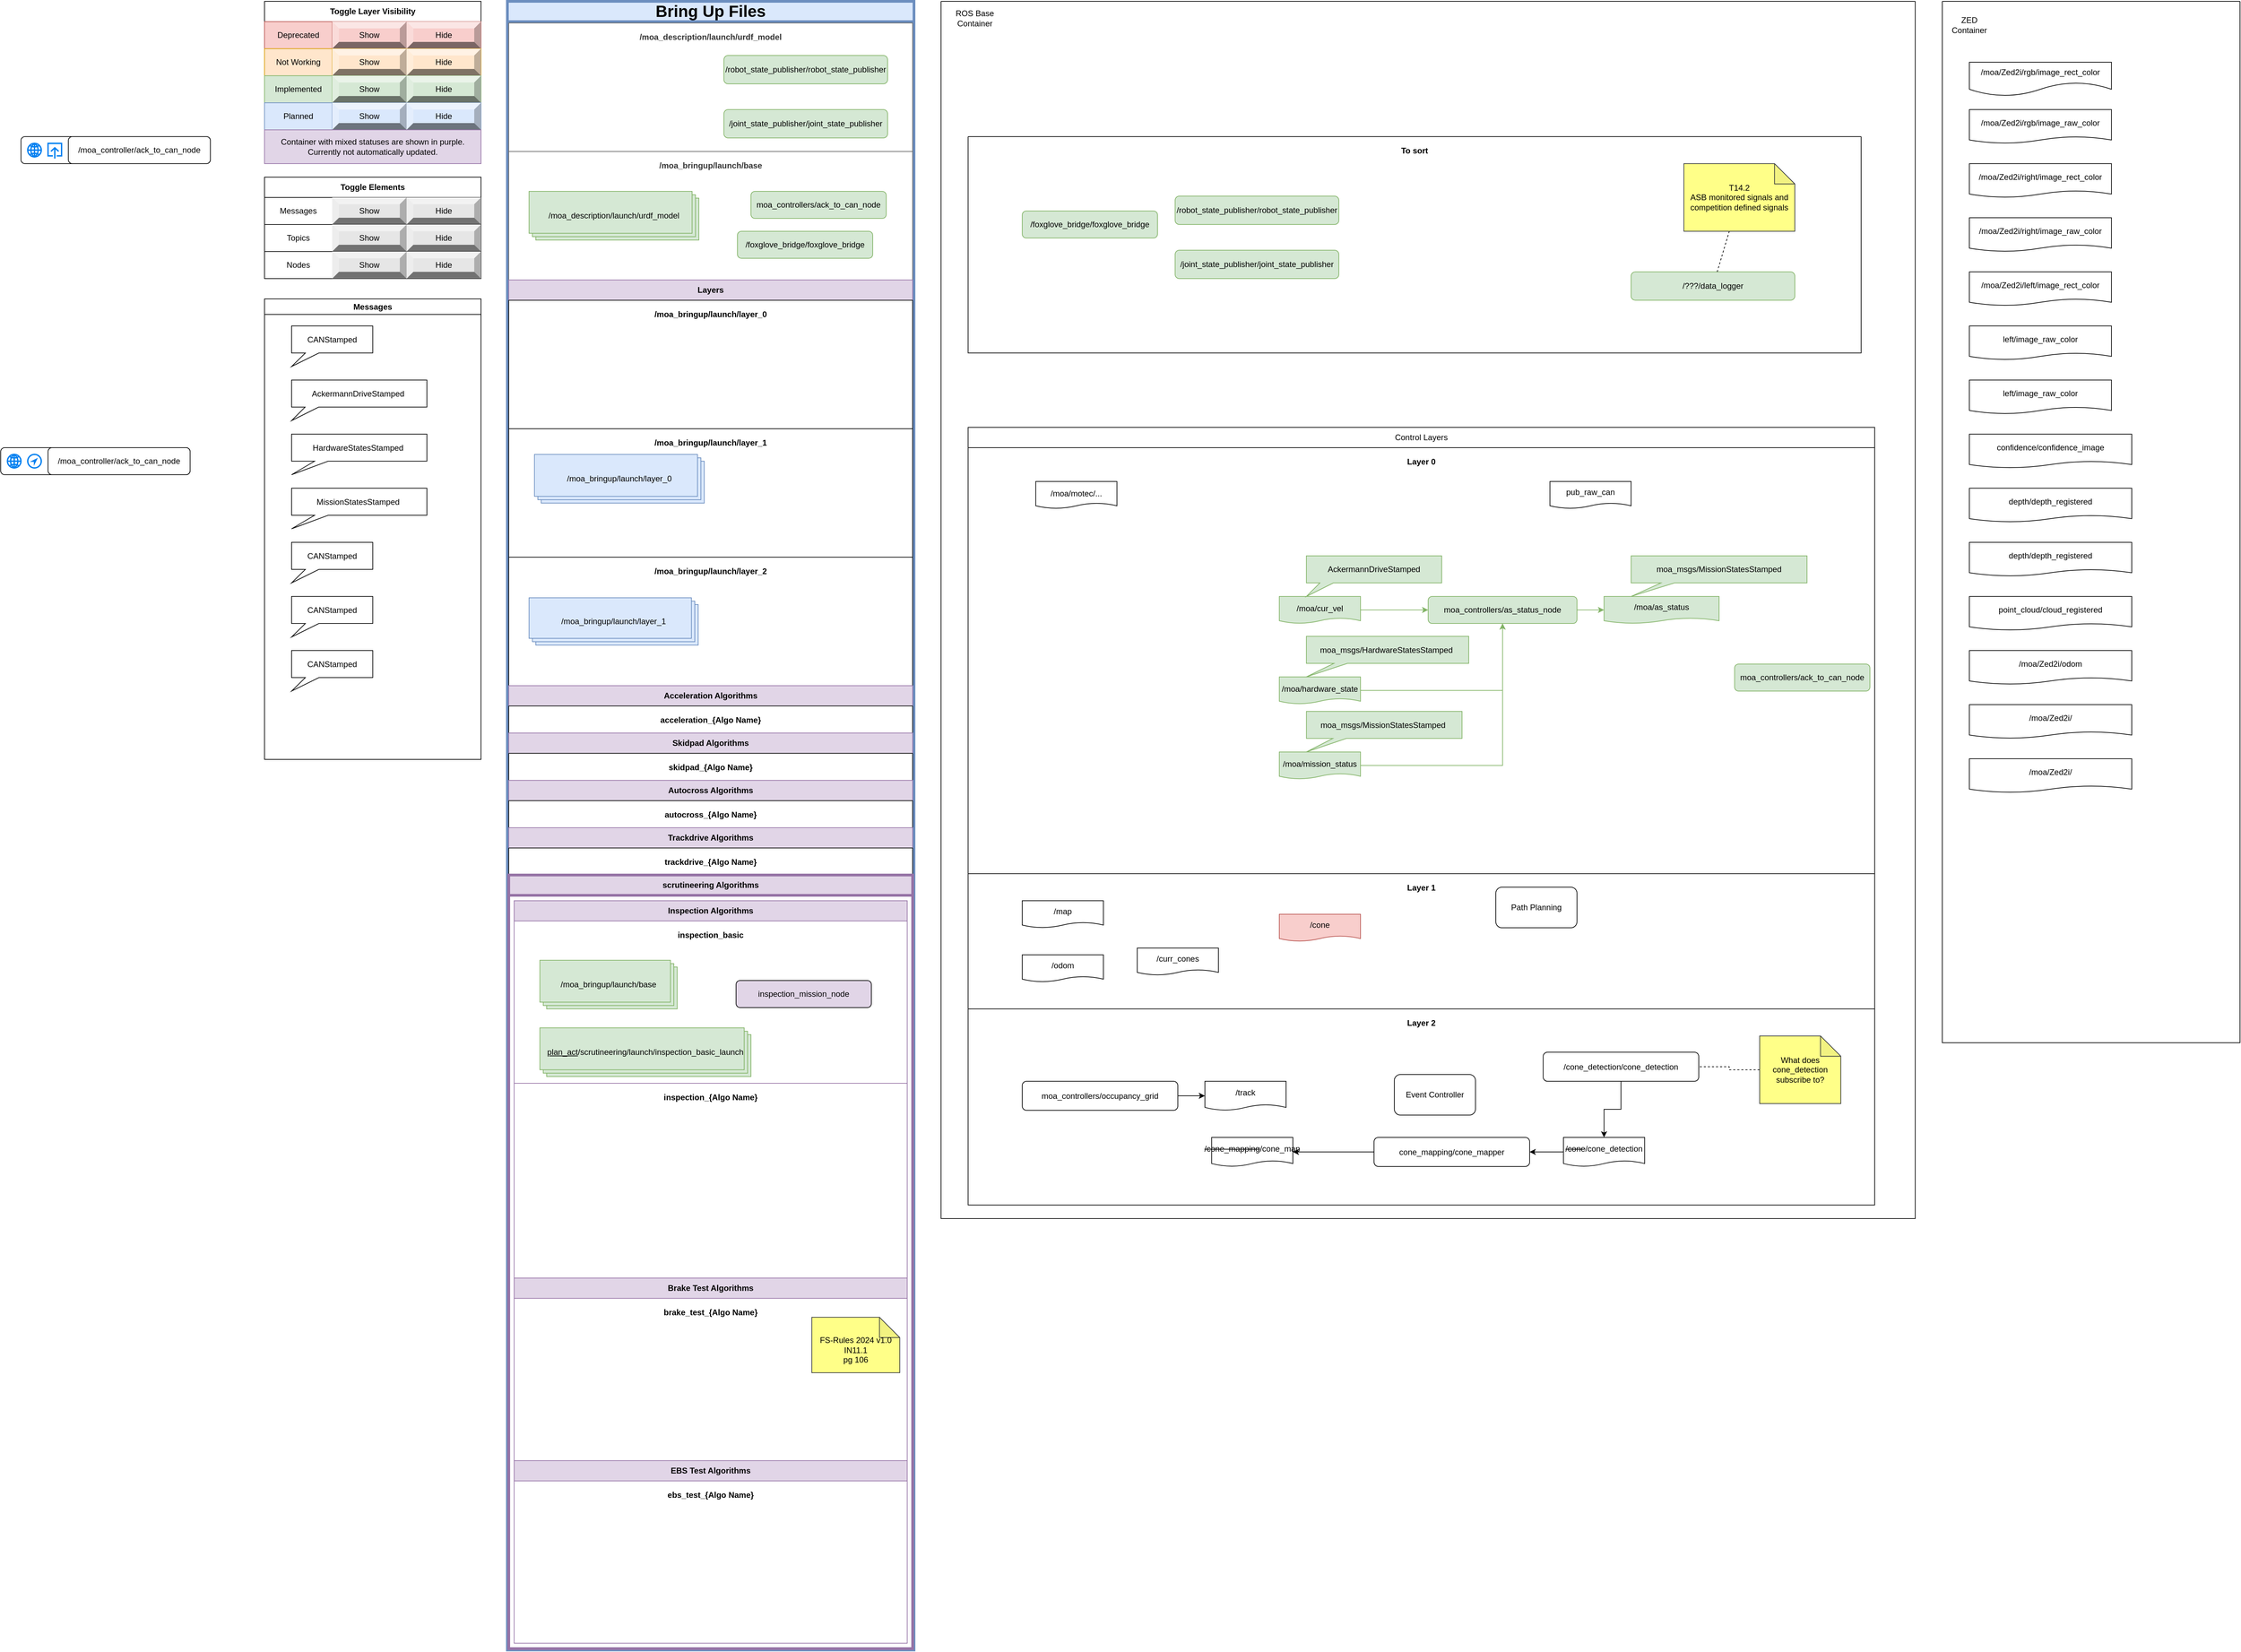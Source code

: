 <mxfile xmlns="null" version="22.1.0" type="onedrive" pages="2">
  <diagram name="Main Branch Node Architecture" id="iFkgqmR7_7gAB-N7lZoD">
    <mxGraphModel grid="1" page="1" gridSize="10" guides="1" tooltips="1" connect="1" arrows="1" fold="1" pageScale="1" pageWidth="827" pageHeight="1169" math="0" shadow="0">
      <root>
        <object xmlns="null" label="" simpleLabels="true" id="0">
          <mxCell xmlns="" />
        </object>
        <mxCell id="1" parent="0" />
        <mxCell id="URHELHX9NlHe0FTJfw6h-5" value="" style="swimlane;startSize=0;autosize=1;resizeWidth=0;treeFolding=0;resizeParent=1;resizeParentMax=0;resizeLast=0;" vertex="1" parent="1">
          <mxGeometry x="-2000" y="40" width="1440" height="1800" as="geometry" />
        </mxCell>
        <mxCell id="URHELHX9NlHe0FTJfw6h-6" value="ROS Base Container" style="text;html=1;strokeColor=none;fillColor=none;align=center;verticalAlign=middle;whiteSpace=wrap;rounded=0;" vertex="1" parent="URHELHX9NlHe0FTJfw6h-5">
          <mxGeometry x="20" y="10" width="60" height="30" as="geometry" />
        </mxCell>
        <mxCell id="URHELHX9NlHe0FTJfw6h-89" value="Control Layers" style="swimlane;fontStyle=0;childLayout=stackLayout;horizontal=1;startSize=30;horizontalStack=0;resizeParent=1;resizeParentMax=0;resizeLast=0;collapsible=1;marginBottom=0;whiteSpace=wrap;spacing=20;spacingTop=0;html=1;" vertex="1" parent="URHELHX9NlHe0FTJfw6h-5">
          <mxGeometry x="40" y="630" width="1340" height="1150" as="geometry">
            <mxRectangle x="40" y="630" width="60" height="30" as="alternateBounds" />
          </mxGeometry>
        </mxCell>
        <UserObject xmlns="null" label="Layer 0" tags="" id="URHELHX9NlHe0FTJfw6h-55">
          <mxCell xmlns="" style="swimlane;startSize=0;spacingTop=40;autosize=1;" vertex="1" parent="URHELHX9NlHe0FTJfw6h-89">
            <mxGeometry y="30" width="1340" height="630" as="geometry">
              <mxRectangle y="30" width="1340" height="40" as="alternateBounds" />
            </mxGeometry>
          </mxCell>
        </UserObject>
        <UserObject xmlns="null" label="/moa/&lt;font face=&quot;Arial&quot;&gt;motec/...&lt;/font&gt;&lt;span style=&quot;font-size: 12pt; font-family: Arial; font-variant-numeric: normal; font-variant-east-asian: normal; font-variant-alternates: normal;&quot;&gt;&lt;/span&gt;" tags="Topic" id="URHELHX9NlHe0FTJfw6h-77">
          <mxCell xmlns="" style="shape=document;whiteSpace=wrap;html=1;boundedLbl=1;size=0.2;" vertex="1" parent="URHELHX9NlHe0FTJfw6h-55">
            <mxGeometry x="100" y="50" width="120" height="40" as="geometry" />
          </mxCell>
        </UserObject>
        <UserObject xmlns="null" label="pub_raw_can" tags="Topic" id="URHELHX9NlHe0FTJfw6h-101">
          <mxCell xmlns="" style="shape=document;whiteSpace=wrap;html=1;boundedLbl=1;size=0.2;" vertex="1" parent="URHELHX9NlHe0FTJfw6h-55">
            <mxGeometry x="860" y="50" width="120" height="40" as="geometry" />
          </mxCell>
        </UserObject>
        <UserObject xmlns="null" label="moa_controllers/ack_to_can_node" tags="Node Implemented" id="URHELHX9NlHe0FTJfw6h-87">
          <mxCell xmlns="" style="rounded=1;whiteSpace=wrap;html=1;fillColor=#d5e8d4;fontColor=#000000;strokeColor=#82b366;" vertex="1" parent="URHELHX9NlHe0FTJfw6h-55">
            <mxGeometry x="1133" y="320" width="200" height="40" as="geometry" />
          </mxCell>
        </UserObject>
        <UserObject xmlns="null" label="moa_controllers/as_status_node" tags="Node Implemented" id="URHELHX9NlHe0FTJfw6h-102">
          <mxCell xmlns="" style="rounded=1;whiteSpace=wrap;html=1;fillColor=#d5e8d4;fontColor=#000000;strokeColor=#82b366;" vertex="1" parent="URHELHX9NlHe0FTJfw6h-55">
            <mxGeometry x="680" y="220" width="220" height="40" as="geometry" />
          </mxCell>
        </UserObject>
        <UserObject xmlns="null" label="" tags="Implemented" id="URHELHX9NlHe0FTJfw6h-114">
          <mxCell xmlns="" style="edgeStyle=orthogonalEdgeStyle;rounded=0;orthogonalLoop=1;jettySize=auto;html=1;fillColor=#d5e8d4;fontColor=#000000;strokeColor=#82b366;" edge="1" parent="URHELHX9NlHe0FTJfw6h-55" source="URHELHX9NlHe0FTJfw6h-111" target="URHELHX9NlHe0FTJfw6h-102">
            <mxGeometry relative="1" as="geometry" />
          </mxCell>
        </UserObject>
        <UserObject xmlns="null" label="" tags="Implemented" id="URHELHX9NlHe0FTJfw6h-133">
          <mxCell xmlns="" style="edgeStyle=orthogonalEdgeStyle;rounded=0;orthogonalLoop=1;jettySize=auto;html=1;fillColor=#d5e8d4;fontColor=#000000;strokeColor=#82b366;" edge="1" parent="URHELHX9NlHe0FTJfw6h-55" source="URHELHX9NlHe0FTJfw6h-132" target="URHELHX9NlHe0FTJfw6h-102">
            <mxGeometry relative="1" as="geometry">
              <mxPoint x="779.997" y="259" as="targetPoint" />
            </mxGeometry>
          </mxCell>
        </UserObject>
        <UserObject xmlns="null" label="" tags="" id="URHELHX9NlHe0FTJfw6h-137">
          <mxCell xmlns="" style="group" connectable="0" vertex="1" parent="URHELHX9NlHe0FTJfw6h-55">
            <mxGeometry x="460" y="160" width="240" height="100" as="geometry" />
          </mxCell>
        </UserObject>
        <UserObject xmlns="null" label="/moa/&lt;span style=&quot;font-family: Arial; font-variant-numeric: normal; font-variant-east-asian: normal; font-variant-alternates: normal;&quot;&gt;&lt;font style=&quot;font-size: 12px;&quot;&gt;cur_vel&lt;/font&gt;&lt;/span&gt;&lt;span style=&quot;font-size: 12pt; font-family: Arial; font-variant-numeric: normal; font-variant-east-asian: normal; font-variant-alternates: normal;&quot;&gt;&lt;/span&gt;" tags="Topic Implemented" id="URHELHX9NlHe0FTJfw6h-56">
          <mxCell xmlns="" style="shape=document;whiteSpace=wrap;html=1;boundedLbl=1;size=0.2;fillColor=#d5e8d4;fontColor=#000000;strokeColor=#82b366;" vertex="1" parent="URHELHX9NlHe0FTJfw6h-137">
            <mxGeometry y="60" width="120" height="40" as="geometry" />
          </mxCell>
        </UserObject>
        <UserObject xmlns="null" label="AckermannDriveStamped" tags="Message Implemented" id="URHELHX9NlHe0FTJfw6h-106">
          <mxCell xmlns="" style="shape=callout;whiteSpace=wrap;html=1;perimeter=calloutPerimeter;size=20;position=0.1;position2=0;fillColor=#d5e8d4;fontColor=#000000;strokeColor=#82b366;" vertex="1" parent="URHELHX9NlHe0FTJfw6h-137">
            <mxGeometry x="40" width="200" height="60" as="geometry" />
          </mxCell>
        </UserObject>
        <UserObject xmlns="null" label="" tags="Implemented" id="URHELHX9NlHe0FTJfw6h-105">
          <mxCell xmlns="" style="edgeStyle=orthogonalEdgeStyle;rounded=0;orthogonalLoop=1;jettySize=auto;html=1;fillColor=#d5e8d4;fontColor=#000000;strokeColor=#82b366;" edge="1" parent="URHELHX9NlHe0FTJfw6h-55" source="URHELHX9NlHe0FTJfw6h-56" target="URHELHX9NlHe0FTJfw6h-102">
            <mxGeometry relative="1" as="geometry" />
          </mxCell>
        </UserObject>
        <UserObject xmlns="null" label="" tags="" id="URHELHX9NlHe0FTJfw6h-138">
          <mxCell xmlns="" style="group" connectable="0" vertex="1" parent="URHELHX9NlHe0FTJfw6h-55">
            <mxGeometry x="460" y="279" width="280" height="100" as="geometry" />
          </mxCell>
        </UserObject>
        <UserObject xmlns="null" label="/moa/&lt;font face=&quot;Arial&quot;&gt;hardware_state&lt;/font&gt;&lt;span style=&quot;font-size: 12pt; font-family: Arial; font-variant-numeric: normal; font-variant-east-asian: normal; font-variant-alternates: normal;&quot;&gt;&lt;/span&gt;" tags="Topic Implemented" id="URHELHX9NlHe0FTJfw6h-111">
          <mxCell xmlns="" style="shape=document;whiteSpace=wrap;html=1;boundedLbl=1;size=0.2;fillColor=#d5e8d4;fontColor=#000000;strokeColor=#82b366;" vertex="1" parent="URHELHX9NlHe0FTJfw6h-138">
            <mxGeometry y="60" width="120" height="40" as="geometry" />
          </mxCell>
        </UserObject>
        <UserObject xmlns="null" label="&lt;span style=&quot;box-sizing: border-box; padding: 0.2em 0.4em; border-radius: 6px; text-align: start;&quot;&gt;moa_msgs/HardwareStatesStamped&lt;/span&gt;&amp;nbsp;" tags="Message Implemented" id="URHELHX9NlHe0FTJfw6h-113">
          <mxCell xmlns="" style="shape=callout;whiteSpace=wrap;html=1;perimeter=calloutPerimeter;size=20;position=0.17;position2=0;fillColor=#d5e8d4;fontColor=#000000;strokeColor=#82b366;" vertex="1" parent="URHELHX9NlHe0FTJfw6h-138">
            <mxGeometry x="40" width="240" height="60" as="geometry" />
          </mxCell>
        </UserObject>
        <UserObject xmlns="null" label="" tags="" id="URHELHX9NlHe0FTJfw6h-139">
          <mxCell xmlns="" style="group" connectable="0" vertex="1" parent="URHELHX9NlHe0FTJfw6h-55">
            <mxGeometry x="460" y="390" width="270.07" height="100" as="geometry" />
          </mxCell>
        </UserObject>
        <UserObject xmlns="null" label="&lt;span style=&quot;box-sizing: border-box; padding: 0.2em 0.4em; border-radius: 6px; text-align: start;&quot;&gt;moa_msgs/MissionStatesStamped&lt;/span&gt;&amp;nbsp;" tags="Message Implemented" id="URHELHX9NlHe0FTJfw6h-115">
          <mxCell xmlns="" style="shape=callout;whiteSpace=wrap;html=1;perimeter=calloutPerimeter;size=20;position=0.17;position2=0;fillColor=#d5e8d4;fontColor=#000000;strokeColor=#82b366;" vertex="1" parent="URHELHX9NlHe0FTJfw6h-139">
            <mxGeometry x="40.07" width="230" height="60" as="geometry" />
          </mxCell>
        </UserObject>
        <UserObject xmlns="null" label="/moa/mission&lt;font face=&quot;Arial&quot;&gt;_status&lt;/font&gt;&lt;span style=&quot;font-size: 12pt; font-family: Arial; font-variant-numeric: normal; font-variant-east-asian: normal; font-variant-alternates: normal;&quot;&gt;&lt;/span&gt;" tags="Topic Implemented" id="URHELHX9NlHe0FTJfw6h-132">
          <mxCell xmlns="" style="shape=document;whiteSpace=wrap;html=1;boundedLbl=1;size=0.2;fillColor=#d5e8d4;fontColor=#000000;strokeColor=#82b366;" vertex="1" parent="URHELHX9NlHe0FTJfw6h-139">
            <mxGeometry y="60" width="120" height="40" as="geometry" />
          </mxCell>
        </UserObject>
        <UserObject xmlns="null" label="" tags="" id="URHELHX9NlHe0FTJfw6h-144">
          <mxCell xmlns="" style="group" connectable="0" vertex="1" parent="URHELHX9NlHe0FTJfw6h-55">
            <mxGeometry x="940" y="160" width="300" height="110" as="geometry" />
          </mxCell>
        </UserObject>
        <UserObject xmlns="null" label="/moa/as_status" tags="Topic Implemented" id="URHELHX9NlHe0FTJfw6h-135">
          <mxCell xmlns="" style="shape=document;whiteSpace=wrap;html=1;boundedLbl=1;size=0.2;fillColor=#d5e8d4;fontColor=#000000;strokeColor=#82b366;" vertex="1" parent="URHELHX9NlHe0FTJfw6h-144">
            <mxGeometry y="60" width="170" height="40" as="geometry" />
          </mxCell>
        </UserObject>
        <UserObject xmlns="null" label="moa_msgs/MissionStatesStamped" tags="Message Implemented" id="URHELHX9NlHe0FTJfw6h-143">
          <mxCell xmlns="" style="shape=callout;whiteSpace=wrap;html=1;perimeter=calloutPerimeter;size=20;position=0.17;position2=0;fillColor=#d5e8d4;fontColor=#000000;strokeColor=#82b366;" vertex="1" parent="URHELHX9NlHe0FTJfw6h-144">
            <mxGeometry x="40.07" width="259.93" height="60" as="geometry" />
          </mxCell>
        </UserObject>
        <UserObject xmlns="null" label="" tags="Implemented" id="URHELHX9NlHe0FTJfw6h-136">
          <mxCell xmlns="" style="edgeStyle=orthogonalEdgeStyle;rounded=0;orthogonalLoop=1;jettySize=auto;html=1;fillColor=#d5e8d4;fontColor=#000000;strokeColor=#82b366;" edge="1" parent="URHELHX9NlHe0FTJfw6h-55" source="URHELHX9NlHe0FTJfw6h-102" target="URHELHX9NlHe0FTJfw6h-135">
            <mxGeometry relative="1" as="geometry" />
          </mxCell>
        </UserObject>
        <mxCell id="URHELHX9NlHe0FTJfw6h-74" value="Layer 1" style="swimlane;startSize=0;spacingTop=40;autosize=1;" vertex="1" parent="URHELHX9NlHe0FTJfw6h-89">
          <mxGeometry y="660" width="1340" height="200" as="geometry">
            <mxRectangle y="660" width="1340" height="40" as="alternateBounds" />
          </mxGeometry>
        </mxCell>
        <UserObject xmlns="null" label="/map" tags="Topic" id="URHELHX9NlHe0FTJfw6h-75">
          <mxCell xmlns="" style="shape=document;whiteSpace=wrap;html=1;boundedLbl=1;size=0.2;" vertex="1" parent="URHELHX9NlHe0FTJfw6h-74">
            <mxGeometry x="80" y="40" width="120" height="40" as="geometry" />
          </mxCell>
        </UserObject>
        <UserObject xmlns="null" label="/odom" tags="Topic" id="URHELHX9NlHe0FTJfw6h-78">
          <mxCell xmlns="" style="shape=document;whiteSpace=wrap;html=1;boundedLbl=1;size=0.2;" vertex="1" parent="URHELHX9NlHe0FTJfw6h-74">
            <mxGeometry x="80" y="120" width="120" height="40" as="geometry" />
          </mxCell>
        </UserObject>
        <UserObject xmlns="null" label="/cone" tags="Topic Deprecated" id="URHELHX9NlHe0FTJfw6h-85">
          <mxCell xmlns="" style="shape=document;whiteSpace=wrap;html=1;boundedLbl=1;size=0.2;fillColor=#f8cecc;fontColor=#000000;strokeColor=#b85450;" vertex="1" parent="URHELHX9NlHe0FTJfw6h-74">
            <mxGeometry x="460" y="60" width="120" height="40" as="geometry" />
          </mxCell>
        </UserObject>
        <UserObject xmlns="null" label="/curr_cones" tags="Topic" id="URHELHX9NlHe0FTJfw6h-86">
          <mxCell xmlns="" style="shape=document;whiteSpace=wrap;html=1;boundedLbl=1;size=0.2;" vertex="1" parent="URHELHX9NlHe0FTJfw6h-74">
            <mxGeometry x="250" y="110" width="120" height="40" as="geometry" />
          </mxCell>
        </UserObject>
        <UserObject xmlns="null" label="Path Planning" tags="Node" id="URHELHX9NlHe0FTJfw6h-3">
          <mxCell xmlns="" style="rounded=1;whiteSpace=wrap;html=1;" vertex="1" parent="URHELHX9NlHe0FTJfw6h-74">
            <mxGeometry x="780" y="20" width="120" height="60" as="geometry" />
          </mxCell>
        </UserObject>
        <mxCell id="URHELHX9NlHe0FTJfw6h-72" value="Layer 2" style="swimlane;startSize=0;spacingTop=40;autosize=1;" vertex="1" parent="URHELHX9NlHe0FTJfw6h-89">
          <mxGeometry y="860" width="1340" height="290" as="geometry">
            <mxRectangle y="860" width="1340" height="40" as="alternateBounds" />
          </mxGeometry>
        </mxCell>
        <UserObject xmlns="null" label="Event Controller" tags="Node" id="URHELHX9NlHe0FTJfw6h-54">
          <mxCell xmlns="" style="rounded=1;whiteSpace=wrap;html=1;" vertex="1" parent="URHELHX9NlHe0FTJfw6h-72">
            <mxGeometry x="630" y="97" width="120" height="60" as="geometry" />
          </mxCell>
        </UserObject>
        <UserObject xmlns="null" label="/track" tags="Topic" id="eD_iqnEkFcxHlmgaRh6P-8">
          <mxCell xmlns="" style="shape=document;whiteSpace=wrap;html=1;boundedLbl=1;size=0.2;" vertex="1" parent="URHELHX9NlHe0FTJfw6h-72">
            <mxGeometry x="350" y="107" width="120" height="43" as="geometry" />
          </mxCell>
        </UserObject>
        <mxCell id="eD_iqnEkFcxHlmgaRh6P-9" style="edgeStyle=none;curved=1;rounded=0;orthogonalLoop=1;jettySize=auto;html=1;endArrow=classic;startSize=6;endSize=6;sourcePerimeterSpacing=0;targetPerimeterSpacing=0;endFill=1;" edge="1" parent="URHELHX9NlHe0FTJfw6h-72" source="URHELHX9NlHe0FTJfw6h-9" target="eD_iqnEkFcxHlmgaRh6P-8">
          <mxGeometry relative="1" as="geometry" />
        </mxCell>
        <UserObject xmlns="null" label="moa_controllers/occupancy_grid" tags="Node" id="URHELHX9NlHe0FTJfw6h-9">
          <mxCell xmlns="" style="rounded=1;whiteSpace=wrap;html=1;" vertex="1" parent="URHELHX9NlHe0FTJfw6h-72">
            <mxGeometry x="80" y="107" width="230" height="43" as="geometry" />
          </mxCell>
        </UserObject>
        <UserObject xmlns="null" label="&lt;strike&gt;/cone_mapping&lt;/strike&gt;/cone_map" tags="Topic" id="x9WfGJWvBoZ43jZ9yiub-2">
          <mxCell xmlns="" style="shape=document;whiteSpace=wrap;html=1;boundedLbl=1;size=0.2;" vertex="1" parent="URHELHX9NlHe0FTJfw6h-72">
            <mxGeometry x="360" y="190" width="120" height="43" as="geometry" />
          </mxCell>
        </UserObject>
        <mxCell id="x9WfGJWvBoZ43jZ9yiub-54" style="edgeStyle=orthogonalEdgeStyle;rounded=0;orthogonalLoop=1;jettySize=auto;html=1;" edge="1" parent="URHELHX9NlHe0FTJfw6h-72" source="x9WfGJWvBoZ43jZ9yiub-50" target="x9WfGJWvBoZ43jZ9yiub-2">
          <mxGeometry relative="1" as="geometry" />
        </mxCell>
        <UserObject xmlns="null" label="cone_mapping/cone_mapper" tags="Node" id="x9WfGJWvBoZ43jZ9yiub-50">
          <mxCell xmlns="" style="rounded=1;whiteSpace=wrap;html=1;" vertex="1" parent="URHELHX9NlHe0FTJfw6h-72">
            <mxGeometry x="600" y="190" width="230" height="43" as="geometry" />
          </mxCell>
        </UserObject>
        <mxCell id="x9WfGJWvBoZ43jZ9yiub-53" style="edgeStyle=orthogonalEdgeStyle;rounded=0;orthogonalLoop=1;jettySize=auto;html=1;" edge="1" parent="URHELHX9NlHe0FTJfw6h-72" source="x9WfGJWvBoZ43jZ9yiub-51" target="x9WfGJWvBoZ43jZ9yiub-50">
          <mxGeometry relative="1" as="geometry" />
        </mxCell>
        <UserObject xmlns="null" label="&lt;strike&gt;/cone&lt;/strike&gt;/cone_detection" tags="Topic" id="x9WfGJWvBoZ43jZ9yiub-51">
          <mxCell xmlns="" style="shape=document;whiteSpace=wrap;html=1;boundedLbl=1;size=0.2;" vertex="1" parent="URHELHX9NlHe0FTJfw6h-72">
            <mxGeometry x="880" y="190" width="120" height="43" as="geometry" />
          </mxCell>
        </UserObject>
        <mxCell id="x9WfGJWvBoZ43jZ9yiub-56" style="edgeStyle=orthogonalEdgeStyle;rounded=0;orthogonalLoop=1;jettySize=auto;html=1;" edge="1" parent="URHELHX9NlHe0FTJfw6h-72" source="x9WfGJWvBoZ43jZ9yiub-55" target="x9WfGJWvBoZ43jZ9yiub-51">
          <mxGeometry relative="1" as="geometry" />
        </mxCell>
        <UserObject xmlns="null" label="/cone_detection/cone_detection" tags="Node" id="x9WfGJWvBoZ43jZ9yiub-55">
          <mxCell xmlns="" style="rounded=1;whiteSpace=wrap;html=1;" vertex="1" parent="URHELHX9NlHe0FTJfw6h-72">
            <mxGeometry x="850" y="64" width="230" height="43" as="geometry" />
          </mxCell>
        </UserObject>
        <mxCell id="x9WfGJWvBoZ43jZ9yiub-58" style="edgeStyle=orthogonalEdgeStyle;rounded=0;orthogonalLoop=1;jettySize=auto;html=1;endArrow=none;endFill=0;dashed=1;" edge="1" parent="URHELHX9NlHe0FTJfw6h-72" source="x9WfGJWvBoZ43jZ9yiub-57" target="x9WfGJWvBoZ43jZ9yiub-55">
          <mxGeometry relative="1" as="geometry" />
        </mxCell>
        <mxCell id="x9WfGJWvBoZ43jZ9yiub-57" value="What does cone_detection subscribe to?" style="shape=note;whiteSpace=wrap;html=1;backgroundOutline=1;darkOpacity=0.05;fillColor=#ffff88;strokeColor=#36393d;" vertex="1" parent="URHELHX9NlHe0FTJfw6h-72">
          <mxGeometry x="1170" y="40" width="120" height="100" as="geometry" />
        </mxCell>
        <mxCell id="rd_YY-TMn46YhB23sGeb-2" value="To sort" style="swimlane;startSize=0;spacingTop=40;" vertex="1" parent="URHELHX9NlHe0FTJfw6h-5">
          <mxGeometry x="40" y="200" width="1320" height="320" as="geometry" />
        </mxCell>
        <UserObject xmlns="null" label="/foxglove_bridge/foxglove_bridge" tags="Implemented Node" id="rd_YY-TMn46YhB23sGeb-1">
          <mxCell xmlns="" style="rounded=1;whiteSpace=wrap;html=1;fillColor=#d5e8d4;fontColor=#000000;strokeColor=#82b366;" vertex="1" parent="rd_YY-TMn46YhB23sGeb-2">
            <mxGeometry x="80" y="110" width="200" height="40" as="geometry" />
          </mxCell>
        </UserObject>
        <UserObject xmlns="null" label="/robot_state_publisher/robot_state_publisher" tags="Implemented Node" id="rd_YY-TMn46YhB23sGeb-14">
          <mxCell xmlns="" style="rounded=1;whiteSpace=wrap;html=1;fillColor=#d5e8d4;fontColor=#000000;strokeColor=#82b366;" vertex="1" parent="rd_YY-TMn46YhB23sGeb-2">
            <mxGeometry x="306" y="88" width="242" height="42" as="geometry" />
          </mxCell>
        </UserObject>
        <UserObject xmlns="null" label="/joint_state_publisher/joint_state_publisher" tags="Implemented Node" id="rd_YY-TMn46YhB23sGeb-15">
          <mxCell xmlns="" style="rounded=1;whiteSpace=wrap;html=1;fillColor=#d5e8d4;fontColor=#000000;strokeColor=#82b366;" vertex="1" parent="rd_YY-TMn46YhB23sGeb-2">
            <mxGeometry x="306" y="168" width="242" height="42" as="geometry" />
          </mxCell>
        </UserObject>
        <UserObject xmlns="null" label="/???/data_logger" tags="Implemented Node" id="rd_YY-TMn46YhB23sGeb-25">
          <mxCell xmlns="" style="rounded=1;whiteSpace=wrap;html=1;fillColor=#d5e8d4;fontColor=#000000;strokeColor=#82b366;" vertex="1" parent="rd_YY-TMn46YhB23sGeb-2">
            <mxGeometry x="980" y="200" width="242" height="42" as="geometry" />
          </mxCell>
        </UserObject>
        <mxCell id="rd_YY-TMn46YhB23sGeb-27" style="edgeStyle=none;curved=1;rounded=0;orthogonalLoop=1;jettySize=auto;html=1;endArrow=none;startSize=6;endSize=6;sourcePerimeterSpacing=0;targetPerimeterSpacing=0;dashed=1;endFill=0;" edge="1" parent="rd_YY-TMn46YhB23sGeb-2" source="rd_YY-TMn46YhB23sGeb-26" target="rd_YY-TMn46YhB23sGeb-25">
          <mxGeometry relative="1" as="geometry" />
        </mxCell>
        <mxCell id="rd_YY-TMn46YhB23sGeb-26" value="T14.2&lt;br&gt;ASB monitored signals and competition defined signals" style="shape=note;whiteSpace=wrap;html=1;backgroundOutline=1;darkOpacity=0.05;fillColor=#ffff88;strokeColor=#36393d;" vertex="1" parent="rd_YY-TMn46YhB23sGeb-2">
          <mxGeometry x="1058" y="40" width="164" height="100" as="geometry" />
        </mxCell>
        <mxCell id="URHELHX9NlHe0FTJfw6h-7" value="" style="swimlane;startSize=0;" vertex="1" parent="1">
          <mxGeometry x="-520" y="40" width="440" height="1540" as="geometry">
            <mxRectangle x="640" y="40" width="50" height="40" as="alternateBounds" />
          </mxGeometry>
        </mxCell>
        <mxCell id="URHELHX9NlHe0FTJfw6h-8" value="ZED Container" style="text;html=1;strokeColor=none;fillColor=none;align=center;verticalAlign=middle;whiteSpace=wrap;rounded=0;" vertex="1" parent="URHELHX9NlHe0FTJfw6h-7">
          <mxGeometry x="10" y="20" width="60" height="30" as="geometry" />
        </mxCell>
        <mxCell id="URHELHX9NlHe0FTJfw6h-58" value="/moa/Zed2i/rgb/image_rect_color" style="shape=document;whiteSpace=wrap;html=1;boundedLbl=1;size=0.4;" vertex="1" parent="URHELHX9NlHe0FTJfw6h-7">
          <mxGeometry x="40" y="90" width="210" height="50" as="geometry" />
        </mxCell>
        <mxCell id="URHELHX9NlHe0FTJfw6h-57" value="/moa/Zed2i/rgb/image_raw_color" style="shape=document;whiteSpace=wrap;html=1;boundedLbl=1;size=0.2;" vertex="1" parent="URHELHX9NlHe0FTJfw6h-7">
          <mxGeometry x="40" y="160" width="210" height="50" as="geometry" />
        </mxCell>
        <mxCell id="URHELHX9NlHe0FTJfw6h-59" value="/moa/Zed2i/right/image_rect_color" style="shape=document;whiteSpace=wrap;html=1;boundedLbl=1;size=0.2;" vertex="1" parent="URHELHX9NlHe0FTJfw6h-7">
          <mxGeometry x="40" y="240" width="210" height="50" as="geometry" />
        </mxCell>
        <mxCell id="URHELHX9NlHe0FTJfw6h-60" value="/moa/Zed2i/right/image_raw_color" style="shape=document;whiteSpace=wrap;html=1;boundedLbl=1;size=0.2;" vertex="1" parent="URHELHX9NlHe0FTJfw6h-7">
          <mxGeometry x="40" y="320" width="210" height="50" as="geometry" />
        </mxCell>
        <mxCell id="URHELHX9NlHe0FTJfw6h-61" value="/moa/Zed2i/left/image_rect_color" style="shape=document;whiteSpace=wrap;html=1;boundedLbl=1;size=0.2;" vertex="1" parent="URHELHX9NlHe0FTJfw6h-7">
          <mxGeometry x="40" y="400" width="210" height="50" as="geometry" />
        </mxCell>
        <mxCell id="URHELHX9NlHe0FTJfw6h-63" value="left/image_raw_color" style="shape=document;whiteSpace=wrap;html=1;boundedLbl=1;size=0.2;" vertex="1" parent="URHELHX9NlHe0FTJfw6h-7">
          <mxGeometry x="40" y="480" width="210" height="50" as="geometry" />
        </mxCell>
        <mxCell id="URHELHX9NlHe0FTJfw6h-64" value="confidence/confidence_image" style="shape=document;whiteSpace=wrap;html=1;boundedLbl=1;size=0.2;" vertex="1" parent="URHELHX9NlHe0FTJfw6h-7">
          <mxGeometry x="40" y="640" width="240" height="50" as="geometry" />
        </mxCell>
        <mxCell id="URHELHX9NlHe0FTJfw6h-65" value="left/image_raw_color" style="shape=document;whiteSpace=wrap;html=1;boundedLbl=1;size=0.2;" vertex="1" parent="URHELHX9NlHe0FTJfw6h-7">
          <mxGeometry x="40" y="560" width="210" height="50" as="geometry" />
        </mxCell>
        <mxCell id="URHELHX9NlHe0FTJfw6h-66" value="depth/depth_registered" style="shape=document;whiteSpace=wrap;html=1;boundedLbl=1;size=0.2;" vertex="1" parent="URHELHX9NlHe0FTJfw6h-7">
          <mxGeometry x="40" y="720" width="240" height="50" as="geometry" />
        </mxCell>
        <mxCell id="URHELHX9NlHe0FTJfw6h-67" value="depth/depth_registered" style="shape=document;whiteSpace=wrap;html=1;boundedLbl=1;size=0.2;" vertex="1" parent="URHELHX9NlHe0FTJfw6h-7">
          <mxGeometry x="40" y="800" width="240" height="50" as="geometry" />
        </mxCell>
        <mxCell id="URHELHX9NlHe0FTJfw6h-68" value="point_cloud/cloud_registered" style="shape=document;whiteSpace=wrap;html=1;boundedLbl=1;size=0.2;" vertex="1" parent="URHELHX9NlHe0FTJfw6h-7">
          <mxGeometry x="40" y="880" width="240" height="50" as="geometry" />
        </mxCell>
        <mxCell id="URHELHX9NlHe0FTJfw6h-69" value="/moa/Zed2i/odom" style="shape=document;whiteSpace=wrap;html=1;boundedLbl=1;size=0.2;" vertex="1" parent="URHELHX9NlHe0FTJfw6h-7">
          <mxGeometry x="40" y="960" width="240" height="50" as="geometry" />
        </mxCell>
        <mxCell id="URHELHX9NlHe0FTJfw6h-70" value="/moa/Zed2i/" style="shape=document;whiteSpace=wrap;html=1;boundedLbl=1;size=0.2;" vertex="1" parent="URHELHX9NlHe0FTJfw6h-7">
          <mxGeometry x="40" y="1040" width="240" height="50" as="geometry" />
        </mxCell>
        <mxCell id="URHELHX9NlHe0FTJfw6h-71" value="/moa/Zed2i/" style="shape=document;whiteSpace=wrap;html=1;boundedLbl=1;size=0.2;" vertex="1" parent="URHELHX9NlHe0FTJfw6h-7">
          <mxGeometry x="40" y="1120" width="240" height="50" as="geometry" />
        </mxCell>
        <mxCell id="URHELHX9NlHe0FTJfw6h-18" value="&lt;font style=&quot;font-size: 24px;&quot;&gt;&lt;b&gt;Bring Up Files&lt;/b&gt;&lt;/font&gt;" style="swimlane;fontStyle=0;childLayout=stackLayout;horizontal=1;startSize=30;horizontalStack=0;resizeParent=1;resizeParentMax=0;resizeLast=0;collapsible=1;marginBottom=0;whiteSpace=wrap;html=1;fillColor=#dae8fc;strokeColor=#6c8ebf;strokeWidth=4;perimeterSpacing=2;labelPadding=0;swimlaneLine=1;marginLeft=2;marginRight=2;marginTop=2;marginBottom=2;border-spacing=10;" vertex="1" parent="1">
          <mxGeometry x="-2641" y="40" width="601" height="2438" as="geometry">
            <mxRectangle x="1130" y="60" width="120" height="30" as="alternateBounds" />
          </mxGeometry>
        </mxCell>
        <mxCell id="rd_YY-TMn46YhB23sGeb-8" value="/moa_description/launch/urdf_model" style="swimlane;startSize=0;spacingTop=40;swimlaneLine=0;fillColor=#f5f5f5;fontColor=#333333;strokeColor=#666666;" vertex="1" parent="URHELHX9NlHe0FTJfw6h-18">
          <mxGeometry x="2" y="32" width="597" height="190" as="geometry">
            <mxRectangle x="2" y="32" width="596" height="40" as="alternateBounds" />
          </mxGeometry>
        </mxCell>
        <UserObject xmlns="null" label="/robot_state_publisher/robot_state_publisher" tags="Implemented Node" id="rd_YY-TMn46YhB23sGeb-10">
          <mxCell xmlns="" style="rounded=1;whiteSpace=wrap;html=1;fillColor=#d5e8d4;fontColor=#000000;strokeColor=#82b366;" vertex="1" parent="rd_YY-TMn46YhB23sGeb-8">
            <mxGeometry x="318" y="48" width="242" height="42" as="geometry" />
          </mxCell>
        </UserObject>
        <UserObject xmlns="null" label="/joint_state_publisher/joint_state_publisher" tags="Implemented Node" id="rd_YY-TMn46YhB23sGeb-11">
          <mxCell xmlns="" style="rounded=1;whiteSpace=wrap;html=1;fillColor=#d5e8d4;fontColor=#000000;strokeColor=#82b366;" vertex="1" parent="rd_YY-TMn46YhB23sGeb-8">
            <mxGeometry x="318" y="128" width="242" height="42" as="geometry" />
          </mxCell>
        </UserObject>
        <mxCell id="URHELHX9NlHe0FTJfw6h-24" value="/moa_bringup/launch/base" style="swimlane;startSize=0;spacingTop=40;swimlaneLine=0;fillColor=#f5f5f5;fontColor=#333333;strokeColor=#666666;" vertex="1" parent="URHELHX9NlHe0FTJfw6h-18">
          <mxGeometry x="2" y="222" width="597" height="190" as="geometry">
            <mxRectangle x="2" y="32" width="596" height="40" as="alternateBounds" />
          </mxGeometry>
        </mxCell>
        <UserObject xmlns="null" label="/moa_description/launch/urdf_model" tags="Implemented LaunchDescription" id="rd_YY-TMn46YhB23sGeb-5">
          <mxCell xmlns="" style="verticalLabelPosition=middle;verticalAlign=middle;html=1;shape=mxgraph.basic.layered_rect;dx=10;outlineConnect=0;whiteSpace=wrap;labelPosition=center;align=center;fillColor=#d5e8d4;fontColor=#000000;strokeColor=#82b366;" vertex="1" parent="URHELHX9NlHe0FTJfw6h-24">
            <mxGeometry x="30" y="59" width="251" height="72" as="geometry" />
          </mxCell>
        </UserObject>
        <UserObject xmlns="null" label="moa_controllers/ack_to_can_node" tags="Node Implemented" id="rd_YY-TMn46YhB23sGeb-12">
          <mxCell xmlns="" style="rounded=1;whiteSpace=wrap;html=1;fillColor=#d5e8d4;fontColor=#000000;strokeColor=#82b366;" vertex="1" parent="URHELHX9NlHe0FTJfw6h-24">
            <mxGeometry x="358" y="59" width="200" height="40" as="geometry" />
          </mxCell>
        </UserObject>
        <UserObject xmlns="null" label="/foxglove_bridge/foxglove_bridge" tags="Implemented Node" id="rd_YY-TMn46YhB23sGeb-13">
          <mxCell xmlns="" style="rounded=1;whiteSpace=wrap;html=1;fillColor=#d5e8d4;fontColor=#000000;strokeColor=#82b366;" vertex="1" parent="URHELHX9NlHe0FTJfw6h-24">
            <mxGeometry x="338" y="118" width="200" height="40" as="geometry" />
          </mxCell>
        </UserObject>
        <mxCell id="URHELHX9NlHe0FTJfw6h-30" value="&lt;b&gt;Layers&lt;/b&gt;" style="swimlane;fontStyle=0;childLayout=stackLayout;horizontal=1;startSize=30;horizontalStack=0;resizeParent=1;resizeParentMax=0;resizeLast=0;collapsible=1;marginBottom=0;whiteSpace=wrap;html=1;fillColor=#e1d5e7;strokeColor=#9673a6;margin=10;labelPadding=10;" vertex="1" parent="URHELHX9NlHe0FTJfw6h-18">
          <mxGeometry x="2" y="412" width="597" height="600" as="geometry">
            <mxRectangle y="70" width="400" height="30" as="alternateBounds" />
          </mxGeometry>
        </mxCell>
        <mxCell id="URHELHX9NlHe0FTJfw6h-27" value="/moa_bringup/launch/layer_0" style="swimlane;startSize=0;spacingTop=40;swimlaneLine=0;" vertex="1" parent="URHELHX9NlHe0FTJfw6h-30">
          <mxGeometry y="30" width="597" height="190" as="geometry">
            <mxRectangle y="30" width="400" height="40" as="alternateBounds" />
          </mxGeometry>
        </mxCell>
        <mxCell id="URHELHX9NlHe0FTJfw6h-36" value="/moa_bringup/launch/layer_1" style="swimlane;startSize=0;spacingTop=40;swimlaneLine=0;" vertex="1" parent="URHELHX9NlHe0FTJfw6h-30">
          <mxGeometry y="220" width="597" height="190" as="geometry">
            <mxRectangle y="220" width="600" height="40" as="alternateBounds" />
          </mxGeometry>
        </mxCell>
        <UserObject xmlns="null" label="/moa_bringup/launch/layer_0" tags="LaunchDescription Planned" id="DoDXSSN5r4EDFXRQwZl8-3">
          <mxCell xmlns="" style="verticalLabelPosition=middle;verticalAlign=middle;html=1;shape=mxgraph.basic.layered_rect;dx=10;outlineConnect=0;whiteSpace=wrap;labelPosition=center;align=center;fillColor=#dae8fc;fontColor=#000000;strokeColor=#6c8ebf;" vertex="1" parent="URHELHX9NlHe0FTJfw6h-36">
            <mxGeometry x="38" y="38" width="251" height="72" as="geometry" />
          </mxCell>
        </UserObject>
        <mxCell id="URHELHX9NlHe0FTJfw6h-37" value="/moa_bringup/launch/layer_2" style="swimlane;startSize=0;spacingTop=40;swimlaneLine=0;" vertex="1" parent="URHELHX9NlHe0FTJfw6h-30">
          <mxGeometry y="410" width="597" height="190" as="geometry">
            <mxRectangle y="260" width="600" height="40" as="alternateBounds" />
          </mxGeometry>
        </mxCell>
        <UserObject xmlns="null" label="/moa_bringup/launch/layer_1" tags="LaunchDescription Planned" id="DoDXSSN5r4EDFXRQwZl8-4">
          <mxCell xmlns="" style="verticalLabelPosition=middle;verticalAlign=middle;html=1;shape=mxgraph.basic.layered_rect;dx=10;outlineConnect=0;whiteSpace=wrap;labelPosition=center;align=center;fillColor=#dae8fc;fontColor=#000000;strokeColor=#6c8ebf;" vertex="1" parent="URHELHX9NlHe0FTJfw6h-37">
            <mxGeometry x="30" y="60" width="250" height="70" as="geometry" />
          </mxCell>
        </UserObject>
        <mxCell id="URHELHX9NlHe0FTJfw6h-38" value="&lt;b&gt;Acceleration Algorithms&lt;/b&gt;" style="swimlane;fontStyle=0;childLayout=stackLayout;horizontal=1;startSize=30;horizontalStack=0;resizeParent=1;resizeParentMax=0;resizeLast=0;collapsible=1;marginBottom=0;whiteSpace=wrap;html=1;fillColor=#e1d5e7;strokeColor=#9673a6;" vertex="1" parent="URHELHX9NlHe0FTJfw6h-18">
          <mxGeometry x="2" y="1012" width="597" height="70" as="geometry">
            <mxRectangle y="370" width="600" height="30" as="alternateBounds" />
          </mxGeometry>
        </mxCell>
        <mxCell id="URHELHX9NlHe0FTJfw6h-39" value="acceleration_{Algo Name}" style="swimlane;startSize=0;spacingTop=40;swimlaneLine=0;" vertex="1" collapsed="1" parent="URHELHX9NlHe0FTJfw6h-38">
          <mxGeometry y="30" width="597" height="40" as="geometry">
            <mxRectangle y="30" width="596" height="190" as="alternateBounds" />
          </mxGeometry>
        </mxCell>
        <mxCell id="URHELHX9NlHe0FTJfw6h-42" value="&lt;b&gt;Skidpad Algorithms&lt;/b&gt;" style="swimlane;fontStyle=0;childLayout=stackLayout;horizontal=1;startSize=30;horizontalStack=0;resizeParent=1;resizeParentMax=0;resizeLast=0;collapsible=1;marginBottom=0;whiteSpace=wrap;html=1;fillColor=#e1d5e7;strokeColor=#9673a6;" vertex="1" parent="URHELHX9NlHe0FTJfw6h-18">
          <mxGeometry x="2" y="1082" width="597" height="70" as="geometry">
            <mxRectangle y="400" width="600" height="30" as="alternateBounds" />
          </mxGeometry>
        </mxCell>
        <mxCell id="URHELHX9NlHe0FTJfw6h-43" value="skidpad_{Algo Name}" style="swimlane;startSize=0;spacingTop=40;swimlaneLine=0;" vertex="1" collapsed="1" parent="URHELHX9NlHe0FTJfw6h-42">
          <mxGeometry y="30" width="597" height="40" as="geometry">
            <mxRectangle y="30" width="596" height="190" as="alternateBounds" />
          </mxGeometry>
        </mxCell>
        <mxCell id="URHELHX9NlHe0FTJfw6h-44" value="&lt;b&gt;Autocross Algorithms&lt;/b&gt;" style="swimlane;fontStyle=0;childLayout=stackLayout;horizontal=1;startSize=30;horizontalStack=0;resizeParent=1;resizeParentMax=0;resizeLast=0;collapsible=1;marginBottom=0;whiteSpace=wrap;html=1;fillColor=#e1d5e7;strokeColor=#9673a6;" vertex="1" parent="URHELHX9NlHe0FTJfw6h-18">
          <mxGeometry x="2" y="1152" width="597" height="70" as="geometry">
            <mxRectangle y="430" width="600" height="30" as="alternateBounds" />
          </mxGeometry>
        </mxCell>
        <mxCell id="URHELHX9NlHe0FTJfw6h-45" value="autocross_{Algo Name}" style="swimlane;startSize=0;spacingTop=40;swimlaneLine=0;" vertex="1" collapsed="1" parent="URHELHX9NlHe0FTJfw6h-44">
          <mxGeometry y="30" width="597" height="40" as="geometry">
            <mxRectangle y="30" width="596" height="190" as="alternateBounds" />
          </mxGeometry>
        </mxCell>
        <mxCell id="URHELHX9NlHe0FTJfw6h-46" value="&lt;b&gt;Trackdrive Algorithms&lt;/b&gt;" style="swimlane;fontStyle=0;childLayout=stackLayout;horizontal=1;startSize=30;horizontalStack=0;resizeParent=1;resizeParentMax=0;resizeLast=0;collapsible=1;marginBottom=0;whiteSpace=wrap;html=1;fillColor=#e1d5e7;strokeColor=#9673a6;" vertex="1" parent="URHELHX9NlHe0FTJfw6h-18">
          <mxGeometry x="2" y="1222" width="597" height="70" as="geometry">
            <mxRectangle y="460" width="600" height="30" as="alternateBounds" />
          </mxGeometry>
        </mxCell>
        <mxCell id="URHELHX9NlHe0FTJfw6h-47" value="trackdrive_{Algo Name}" style="swimlane;startSize=0;spacingTop=40;swimlaneLine=0;" vertex="1" collapsed="1" parent="URHELHX9NlHe0FTJfw6h-46">
          <mxGeometry y="30" width="597" height="40" as="geometry">
            <mxRectangle y="30" width="596" height="190" as="alternateBounds" />
          </mxGeometry>
        </mxCell>
        <mxCell id="rd_YY-TMn46YhB23sGeb-18" value="&lt;b&gt;scrutineering Algorithms&lt;/b&gt;" style="swimlane;fontStyle=0;childLayout=stackLayout;horizontal=1;startSize=30;horizontalStack=0;resizeParent=1;resizeParentMax=0;resizeLast=0;collapsible=1;marginBottom=0;whiteSpace=wrap;html=1;fillColor=#e1d5e7;strokeColor=#9673a6;marginLeft=8;marginRight=8;marginTop=8;marginBottom=8;strokeWidth=4;" vertex="1" parent="URHELHX9NlHe0FTJfw6h-18">
          <mxGeometry x="2" y="1292" width="597" height="1144" as="geometry">
            <mxRectangle x="2" y="1292" width="597" height="30" as="alternateBounds" />
          </mxGeometry>
        </mxCell>
        <mxCell id="URHELHX9NlHe0FTJfw6h-48" value="&lt;b&gt;Inspection Algorithms&lt;/b&gt;" style="swimlane;fontStyle=0;childLayout=stackLayout;horizontal=1;startSize=30;horizontalStack=0;resizeParent=1;resizeParentMax=0;resizeLast=0;collapsible=1;marginBottom=0;whiteSpace=wrap;html=1;fillColor=#e1d5e7;strokeColor=#9673a6;" vertex="1" parent="rd_YY-TMn46YhB23sGeb-18">
          <mxGeometry x="8" y="38" width="581" height="558" as="geometry">
            <mxRectangle y="490" width="400" height="30" as="alternateBounds" />
          </mxGeometry>
        </mxCell>
        <mxCell id="rd_YY-TMn46YhB23sGeb-19" value="inspection_basic" style="swimlane;startSize=0;spacingTop=40;swimlaneLine=1;fillColor=#e1d5e7;strokeColor=#9673a6;swimlaneHead=1;horizontal=1;swimlaneBody=1;dropTarget=1;movableLabel=0;resizeWidth=0;moveCells=0;" vertex="1" parent="URHELHX9NlHe0FTJfw6h-48">
          <mxGeometry y="30" width="581" height="240" as="geometry">
            <mxRectangle y="30" width="600" height="40" as="alternateBounds" />
          </mxGeometry>
        </mxCell>
        <object xmlns="null" label="inspection_mission_node" width="1000" id="rd_YY-TMn46YhB23sGeb-20">
          <mxCell xmlns="" style="rounded=1;whiteSpace=wrap;html=1;fillColor=inherit;rotation=0;w=1000;" vertex="1" parent="rd_YY-TMn46YhB23sGeb-19">
            <mxGeometry x="328" y="88" width="200" height="40" as="geometry" />
          </mxCell>
        </object>
        <UserObject xmlns="null" label="/moa_bringup/launch/base" tags="Implemented LaunchDescription" id="rd_YY-TMn46YhB23sGeb-21">
          <mxCell xmlns="" style="verticalLabelPosition=middle;verticalAlign=middle;html=1;shape=mxgraph.basic.layered_rect;dx=10;outlineConnect=0;whiteSpace=wrap;labelPosition=center;align=center;fillColor=#d5e8d4;fontColor=#000000;strokeColor=#82b366;" vertex="1" parent="rd_YY-TMn46YhB23sGeb-19">
            <mxGeometry x="38" y="58" width="203" height="72" as="geometry" />
          </mxCell>
        </UserObject>
        <UserObject xmlns="null" label="&lt;u&gt;plan_act&lt;/u&gt;/scrutineering/launch/inspection_basic_launch" tags="Implemented LaunchDescription" id="rd_YY-TMn46YhB23sGeb-22">
          <mxCell xmlns="" style="verticalLabelPosition=middle;verticalAlign=middle;html=1;shape=mxgraph.basic.layered_rect;dx=10;outlineConnect=0;whiteSpace=wrap;labelPosition=center;align=center;fillColor=#d5e8d4;fontColor=#000000;strokeColor=#82b366;" vertex="1" parent="rd_YY-TMn46YhB23sGeb-19">
            <mxGeometry x="38" y="158" width="312" height="72" as="geometry" />
          </mxCell>
        </UserObject>
        <mxCell id="URHELHX9NlHe0FTJfw6h-49" value="inspection_{Algo Name}" style="swimlane;startSize=0;spacingTop=40;swimlaneLine=1;fillColor=#e1d5e7;strokeColor=#9673a6;swimlaneHead=1;horizontal=1;swimlaneBody=1;dropTarget=1;movableLabel=0;resizeWidth=0;moveCells=0;" vertex="1" parent="URHELHX9NlHe0FTJfw6h-48">
          <mxGeometry y="270" width="581" height="288" as="geometry">
            <mxRectangle y="30" width="596" height="40" as="alternateBounds" />
          </mxGeometry>
        </mxCell>
        <mxCell id="rd_YY-TMn46YhB23sGeb-23" value="&lt;b&gt;Brake Test Algorithms&lt;/b&gt;" style="swimlane;fontStyle=0;childLayout=stackLayout;horizontal=1;startSize=30;horizontalStack=0;resizeParent=1;resizeParentMax=0;resizeLast=0;collapsible=1;marginBottom=0;whiteSpace=wrap;html=1;fillColor=#e1d5e7;strokeColor=#9673a6;" vertex="1" parent="rd_YY-TMn46YhB23sGeb-18">
          <mxGeometry x="8" y="596" width="581" height="270" as="geometry">
            <mxRectangle y="588" width="597" height="30" as="alternateBounds" />
          </mxGeometry>
        </mxCell>
        <mxCell id="rd_YY-TMn46YhB23sGeb-24" value="brake_test_{Algo Name}" style="swimlane;startSize=0;spacingTop=40;swimlaneLine=1;fillColor=#e1d5e7;strokeColor=#9673a6;swimlaneHead=1;horizontal=1;swimlaneBody=1;dropTarget=1;movableLabel=0;resizeWidth=0;moveCells=0;" vertex="1" parent="rd_YY-TMn46YhB23sGeb-23">
          <mxGeometry y="30" width="581" height="240" as="geometry">
            <mxRectangle y="30" width="597" height="40" as="alternateBounds" />
          </mxGeometry>
        </mxCell>
        <mxCell id="DoDXSSN5r4EDFXRQwZl8-1" value="&lt;br&gt;FS-Rules 2024 v1.0 &lt;br&gt;IN11.1&lt;br&gt;pg 106" style="shape=note;whiteSpace=wrap;html=1;backgroundOutline=1;darkOpacity=0.05;fillColor=#ffff88;strokeColor=#36393d;" vertex="1" parent="rd_YY-TMn46YhB23sGeb-24">
          <mxGeometry x="440" y="28" width="130" height="82" as="geometry" />
        </mxCell>
        <mxCell id="4v1YYPJeeS-klGpT4nAb-1" value="&lt;b&gt;EBS Test Algorithms&lt;/b&gt;" style="swimlane;fontStyle=0;childLayout=stackLayout;horizontal=1;startSize=30;horizontalStack=0;resizeParent=1;resizeParentMax=0;resizeLast=0;collapsible=1;marginBottom=0;whiteSpace=wrap;html=1;fillColor=#e1d5e7;strokeColor=#9673a6;" vertex="1" parent="rd_YY-TMn46YhB23sGeb-18">
          <mxGeometry x="8" y="866" width="581" height="270" as="geometry">
            <mxRectangle y="588" width="597" height="30" as="alternateBounds" />
          </mxGeometry>
        </mxCell>
        <mxCell id="4v1YYPJeeS-klGpT4nAb-2" value="ebs_test_{Algo Name}" style="swimlane;startSize=0;spacingTop=40;swimlaneLine=1;fillColor=#e1d5e7;strokeColor=#9673a6;swimlaneHead=1;horizontal=1;swimlaneBody=1;dropTarget=1;movableLabel=0;resizeWidth=0;moveCells=0;" vertex="1" parent="4v1YYPJeeS-klGpT4nAb-1">
          <mxGeometry y="30" width="581" height="240" as="geometry">
            <mxRectangle y="30" width="597" height="40" as="alternateBounds" />
          </mxGeometry>
        </mxCell>
        <mxCell id="URHELHX9NlHe0FTJfw6h-83" value="Toggle Layer Visibility" style="swimlane;whiteSpace=wrap;html=1;childLayout=stackLayout;horizontal=1;startSize=30;horizontalStack=0;resizeParent=1;resizeParentMax=0;resizeLast=0;" vertex="1" parent="1">
          <mxGeometry x="-3000" y="40" width="320" height="240" as="geometry">
            <mxRectangle x="-400" y="320" width="170" height="30" as="alternateBounds" />
          </mxGeometry>
        </mxCell>
        <mxCell id="y-Ha-7tgjqgpb5yrgVN--7" value="" style="startSize=0;childLayout=stackLayout;horizontal=1;startSize=30;horizontalStack=1;resizeParent=1;resizeParentMax=0;resizeLast=0;swimlaneHead=1;fillColor=#f8cecc;strokeColor=#b85450;" vertex="1" parent="URHELHX9NlHe0FTJfw6h-83">
          <mxGeometry y="30" width="320" height="40" as="geometry" />
        </mxCell>
        <mxCell id="y-Ha-7tgjqgpb5yrgVN--10" value="Deprecated" style="rounded=0;whiteSpace=wrap;html=1;fillColor=#f8cecc;strokeColor=#b85450;" vertex="1" parent="y-Ha-7tgjqgpb5yrgVN--7">
          <mxGeometry width="100" height="40" as="geometry" />
        </mxCell>
        <object xmlns="null" label="Show" link="data:action/json,{&quot;actions&quot;:[{&quot;show&quot;:{&quot;cells&quot;:[&quot;ID_Deprecated_Layer&quot;]}}]}" id="y-Ha-7tgjqgpb5yrgVN--2">
          <mxCell xmlns="" style="labelPosition=center;verticalLabelPosition=middle;align=center;html=1;shape=mxgraph.basic.shaded_button;dx=10;fillColor=#f8cecc;strokeColor=#b85450;whiteSpace=wrap;rounded=1;" vertex="1" parent="y-Ha-7tgjqgpb5yrgVN--7">
            <mxGeometry x="100" width="110" height="40" as="geometry" />
          </mxCell>
        </object>
        <object xmlns="null" label="Hide" link="data:action/json,{&quot;actions&quot;:[{&quot;hide&quot;:{&quot;cells&quot;:[&quot;ID_Deprecated_Layer&quot;]}}]}" id="y-Ha-7tgjqgpb5yrgVN--9">
          <mxCell xmlns="" style="labelPosition=center;verticalLabelPosition=middle;align=center;html=1;shape=mxgraph.basic.shaded_button;dx=10;fillColor=#f8cecc;strokeColor=#b85450;whiteSpace=wrap;rounded=1;" vertex="1" parent="y-Ha-7tgjqgpb5yrgVN--7">
            <mxGeometry x="210" width="110" height="40" as="geometry" />
          </mxCell>
        </object>
        <mxCell id="y-Ha-7tgjqgpb5yrgVN--11" value="" style="startSize=0;childLayout=stackLayout;horizontal=1;startSize=30;horizontalStack=1;resizeParent=1;resizeParentMax=0;resizeLast=0;swimlaneHead=1;fillColor=#ffe6cc;strokeColor=#d79b00;" vertex="1" parent="URHELHX9NlHe0FTJfw6h-83">
          <mxGeometry y="70" width="320" height="40" as="geometry" />
        </mxCell>
        <mxCell id="y-Ha-7tgjqgpb5yrgVN--12" value="Not Working" style="rounded=0;whiteSpace=wrap;html=1;fillColor=#ffe6cc;strokeColor=#d79b00;" vertex="1" parent="y-Ha-7tgjqgpb5yrgVN--11">
          <mxGeometry width="100" height="40" as="geometry" />
        </mxCell>
        <UserObject xmlns="null" label="Show" link="data:action/json,{&quot;actions&quot;:[{&quot;show&quot;: {&quot;tags&quot;: [&quot;Not_Working&quot;]}}]}" id="y-Ha-7tgjqgpb5yrgVN--3">
          <mxCell xmlns="" style="labelPosition=center;verticalLabelPosition=middle;align=center;html=1;shape=mxgraph.basic.shaded_button;dx=10;fillColor=#ffe6cc;strokeColor=#d79b00;whiteSpace=wrap;rounded=1;" vertex="1" parent="y-Ha-7tgjqgpb5yrgVN--11">
            <mxGeometry x="100" width="110" height="40" as="geometry" />
          </mxCell>
        </UserObject>
        <UserObject xmlns="null" label="Hide" link="data:action/json,{&quot;actions&quot;:[{&quot;hide&quot;:{&quot;tags&quot;:[&quot;Not_Working&quot;]}}]}" id="y-Ha-7tgjqgpb5yrgVN--23">
          <mxCell xmlns="" style="labelPosition=center;verticalLabelPosition=middle;align=center;html=1;shape=mxgraph.basic.shaded_button;dx=10;fillColor=#ffe6cc;strokeColor=#d79b00;whiteSpace=wrap;rounded=1;" vertex="1" parent="y-Ha-7tgjqgpb5yrgVN--11">
            <mxGeometry x="210" width="110" height="40" as="geometry" />
          </mxCell>
        </UserObject>
        <mxCell id="y-Ha-7tgjqgpb5yrgVN--15" value="" style="startSize=0;childLayout=stackLayout;horizontal=1;startSize=30;horizontalStack=1;resizeParent=1;resizeParentMax=0;resizeLast=0;swimlaneHead=1;fillColor=#d5e8d4;strokeColor=#82b366;" vertex="1" parent="URHELHX9NlHe0FTJfw6h-83">
          <mxGeometry y="110" width="320" height="40" as="geometry" />
        </mxCell>
        <mxCell id="y-Ha-7tgjqgpb5yrgVN--16" value="Implemented" style="rounded=0;whiteSpace=wrap;html=1;fillColor=#d5e8d4;strokeColor=#82b366;" vertex="1" parent="y-Ha-7tgjqgpb5yrgVN--15">
          <mxGeometry width="100" height="40" as="geometry" />
        </mxCell>
        <UserObject xmlns="null" label="Show" link="data:action/json,{&quot;actions&quot;:[{&quot;show&quot;: {&quot;tags&quot;: [&quot;Implemented&quot;]}}]}" id="y-Ha-7tgjqgpb5yrgVN--4">
          <mxCell xmlns="" style="labelPosition=center;verticalLabelPosition=middle;align=center;html=1;shape=mxgraph.basic.shaded_button;dx=10;fillColor=#d5e8d4;strokeColor=#82b366;whiteSpace=wrap;rounded=1;" vertex="1" parent="y-Ha-7tgjqgpb5yrgVN--15">
            <mxGeometry x="100" width="110" height="40" as="geometry" />
          </mxCell>
        </UserObject>
        <UserObject xmlns="null" label="Hide" link="data:action/json,{&quot;actions&quot;:[{&quot;hide&quot;:{&quot;tags&quot;:[&quot;Implemented&quot;]}}]}" id="y-Ha-7tgjqgpb5yrgVN--24">
          <mxCell xmlns="" style="labelPosition=center;verticalLabelPosition=middle;align=center;html=1;shape=mxgraph.basic.shaded_button;dx=10;fillColor=#d5e8d4;strokeColor=#82b366;whiteSpace=wrap;rounded=1;" vertex="1" parent="y-Ha-7tgjqgpb5yrgVN--15">
            <mxGeometry x="210" width="110" height="40" as="geometry" />
          </mxCell>
        </UserObject>
        <mxCell id="y-Ha-7tgjqgpb5yrgVN--19" value="" style="startSize=0;childLayout=stackLayout;horizontal=1;startSize=30;horizontalStack=1;resizeParent=1;resizeParentMax=0;resizeLast=0;swimlaneHead=1;fillColor=#dae8fc;strokeColor=#6c8ebf;" vertex="1" parent="URHELHX9NlHe0FTJfw6h-83">
          <mxGeometry y="150" width="320" height="40" as="geometry" />
        </mxCell>
        <mxCell id="y-Ha-7tgjqgpb5yrgVN--20" value="Planned" style="rounded=0;whiteSpace=wrap;html=1;fillColor=#dae8fc;strokeColor=#6c8ebf;" vertex="1" parent="y-Ha-7tgjqgpb5yrgVN--19">
          <mxGeometry width="100" height="40" as="geometry" />
        </mxCell>
        <UserObject xmlns="null" label="Show" link="data:action/json,{&quot;actions&quot;:[{&quot;show&quot;: {&quot;cells&quot;: [&quot;ID_Planned_Layer&quot;]}}]}" id="y-Ha-7tgjqgpb5yrgVN--5">
          <mxCell xmlns="" style="labelPosition=center;verticalLabelPosition=middle;align=center;html=1;shape=mxgraph.basic.shaded_button;dx=10;fillColor=#dae8fc;strokeColor=#6c8ebf;whiteSpace=wrap;rounded=1;" vertex="1" parent="y-Ha-7tgjqgpb5yrgVN--19">
            <mxGeometry x="100" width="110" height="40" as="geometry" />
          </mxCell>
        </UserObject>
        <UserObject xmlns="null" label="Hide" link="data:action/json,{&quot;actions&quot;:[{&quot;hide&quot;:{&quot;cells&quot;:[&quot;ID_Planned_Layer&quot;]}}]}" id="y-Ha-7tgjqgpb5yrgVN--25">
          <mxCell xmlns="" style="labelPosition=center;verticalLabelPosition=middle;align=center;html=1;shape=mxgraph.basic.shaded_button;dx=10;fillColor=#dae8fc;strokeColor=#6c8ebf;whiteSpace=wrap;rounded=1;" vertex="1" parent="y-Ha-7tgjqgpb5yrgVN--19">
            <mxGeometry x="210" width="110" height="40" as="geometry" />
          </mxCell>
        </UserObject>
        <mxCell id="URHELHX9NlHe0FTJfw6h-84" value="Container with mixed statuses are shown in purple. Currently not automatically updated." style="rounded=0;whiteSpace=wrap;html=1;fillColor=#e1d5e7;strokeColor=#9673a6;" vertex="1" parent="URHELHX9NlHe0FTJfw6h-83">
          <mxGeometry y="190" width="320" height="50" as="geometry" />
        </mxCell>
        <UserObject xmlns="null" label="Messages" tags="" id="URHELHX9NlHe0FTJfw6h-93">
          <mxCell xmlns="" style="swimlane;whiteSpace=wrap;html=1;" vertex="1" parent="1">
            <mxGeometry x="-3000" y="480" width="320" height="681" as="geometry" />
          </mxCell>
        </UserObject>
        <UserObject xmlns="null" label="&lt;span style=&quot;box-sizing: border-box; padding: 0.2em 0.4em; border-radius: 6px; text-align: start;&quot;&gt;CANStamped&lt;/span&gt;" tags="" id="URHELHX9NlHe0FTJfw6h-96">
          <mxCell xmlns="" style="shape=callout;whiteSpace=wrap;html=1;perimeter=calloutPerimeter;size=20;position=0.17;position2=0;" vertex="1" parent="URHELHX9NlHe0FTJfw6h-93">
            <mxGeometry x="40" y="40" width="120" height="60" as="geometry" />
          </mxCell>
        </UserObject>
        <UserObject xmlns="null" label="&lt;span style=&quot;box-sizing: border-box; padding: 0.2em 0.4em; border-radius: 6px; text-align: start;&quot;&gt;AckermannDriveStamped&lt;/span&gt;&amp;nbsp;" tags="" id="URHELHX9NlHe0FTJfw6h-97">
          <mxCell xmlns="" style="shape=callout;whiteSpace=wrap;html=1;perimeter=calloutPerimeter;size=20;position=0.1;position2=0;" vertex="1" parent="URHELHX9NlHe0FTJfw6h-93">
            <mxGeometry x="40" y="120" width="200" height="60" as="geometry" />
          </mxCell>
        </UserObject>
        <UserObject xmlns="null" label="&lt;span style=&quot;box-sizing: border-box; padding: 0.2em 0.4em; border-radius: 6px; text-align: start;&quot;&gt;HardwareStatesStamped&lt;/span&gt;&amp;nbsp;" tags="" id="URHELHX9NlHe0FTJfw6h-99">
          <mxCell xmlns="" style="shape=callout;whiteSpace=wrap;html=1;perimeter=calloutPerimeter;size=20;position=0.17;position2=0;" vertex="1" parent="URHELHX9NlHe0FTJfw6h-93">
            <mxGeometry x="40" y="200" width="200" height="60" as="geometry" />
          </mxCell>
        </UserObject>
        <UserObject xmlns="null" label="&lt;span style=&quot;box-sizing: border-box; padding: 0.2em 0.4em; border-radius: 6px; text-align: start;&quot;&gt;MissionStatesStamped&lt;/span&gt;&amp;nbsp;" tags="" id="URHELHX9NlHe0FTJfw6h-100">
          <mxCell xmlns="" style="shape=callout;whiteSpace=wrap;html=1;perimeter=calloutPerimeter;size=20;position=0.17;position2=0;" vertex="1" parent="URHELHX9NlHe0FTJfw6h-93">
            <mxGeometry x="40" y="280" width="200" height="60" as="geometry" />
          </mxCell>
        </UserObject>
        <UserObject xmlns="null" label="&lt;span style=&quot;box-sizing: border-box; padding: 0.2em 0.4em; border-radius: 6px; text-align: start;&quot;&gt;CANStamped&lt;/span&gt;" tags="" id="URHELHX9NlHe0FTJfw6h-108">
          <mxCell xmlns="" style="shape=callout;whiteSpace=wrap;html=1;perimeter=calloutPerimeter;size=20;position=0.17;position2=0;" vertex="1" parent="URHELHX9NlHe0FTJfw6h-93">
            <mxGeometry x="40" y="520" width="120" height="60" as="geometry" />
          </mxCell>
        </UserObject>
        <UserObject xmlns="null" label="&lt;span style=&quot;box-sizing: border-box; padding: 0.2em 0.4em; border-radius: 6px; text-align: start;&quot;&gt;CANStamped&lt;/span&gt;" tags="" id="URHELHX9NlHe0FTJfw6h-109">
          <mxCell xmlns="" style="shape=callout;whiteSpace=wrap;html=1;perimeter=calloutPerimeter;size=20;position=0.17;position2=0;" vertex="1" parent="URHELHX9NlHe0FTJfw6h-93">
            <mxGeometry x="40" y="440" width="120" height="60" as="geometry" />
          </mxCell>
        </UserObject>
        <UserObject xmlns="null" label="&lt;span style=&quot;box-sizing: border-box; padding: 0.2em 0.4em; border-radius: 6px; text-align: start;&quot;&gt;CANStamped&lt;/span&gt;" tags="" id="URHELHX9NlHe0FTJfw6h-110">
          <mxCell xmlns="" style="shape=callout;whiteSpace=wrap;html=1;perimeter=calloutPerimeter;size=20;position=0.17;position2=0;" vertex="1" parent="URHELHX9NlHe0FTJfw6h-93">
            <mxGeometry x="40" y="360" width="120" height="60" as="geometry" />
          </mxCell>
        </UserObject>
        <UserObject xmlns="null" label="Toggle Elements" link="data:action/json,{&quot;actions&quot;:[{&quot;show&quot;: {&quot;tags&quot;: [&quot;Topic&quot;]}}]}" id="FtDd-v6SsYmxuk0PN1cY-2">
          <mxCell xmlns="" style="swimlane;childLayout=stackLayout;horizontal=1;startSize=30;horizontalStack=0;resizeParent=1;resizeParentMax=0;resizeLast=0;collapsible=1;marginBottom=0;whiteSpace=wrap;html=1;" vertex="1" parent="1">
            <mxGeometry x="-3000" y="300" width="320" height="150" as="geometry">
              <mxRectangle x="-400" y="580" width="140" height="30" as="alternateBounds" />
            </mxGeometry>
          </mxCell>
        </UserObject>
        <mxCell id="FtDd-v6SsYmxuk0PN1cY-33" value="" style="rounded=0;whiteSpace=wrap;html=1;container=1;collapsible=0;recursiveResize=0;childLayout=stackLayout;horizontal=0;startSize=30;horizontalStack=1;resizePa;whiteSpace=wrap;html=1;" vertex="1" parent="FtDd-v6SsYmxuk0PN1cY-2">
          <mxGeometry y="30" width="320" height="40" as="geometry" />
        </mxCell>
        <mxCell id="FtDd-v6SsYmxuk0PN1cY-34" value="Messages" style="text;strokeColor=none;fillColor=none;html=1;align=center;verticalAlign=middle;whiteSpace=wrap;rounded=0;" vertex="1" parent="FtDd-v6SsYmxuk0PN1cY-33">
          <mxGeometry width="100" height="40" as="geometry" />
        </mxCell>
        <UserObject xmlns="null" label="Show" link="data:action/json,{&quot;actions&quot;:[{&quot;show&quot;: {&quot;tags&quot;: [&quot;Message&quot;]}}]}" id="FtDd-v6SsYmxuk0PN1cY-35">
          <mxCell xmlns="" style="rounded=1;whiteSpace=wrap;html=1;labelPosition=center;verticalLabelPosition=middle;shape=mxgraph.basic.shaded_button;dx=10;fillColor=#E6E6E6;strokeColor=none;" vertex="1" parent="FtDd-v6SsYmxuk0PN1cY-33">
            <mxGeometry x="100" width="110" height="40" as="geometry" />
          </mxCell>
        </UserObject>
        <UserObject xmlns="null" label="Hide" link="data:action/json,{&quot;actions&quot;:[{&quot;hide&quot;: {&quot;tags&quot;: [&quot;Message&quot;]}}]}" id="FtDd-v6SsYmxuk0PN1cY-36">
          <mxCell xmlns="" style="rounded=1;whiteSpace=wrap;html=1;labelPosition=center;verticalLabelPosition=middle;shape=mxgraph.basic.shaded_button;dx=10;fillColor=#E6E6E6;strokeColor=none;" vertex="1" parent="FtDd-v6SsYmxuk0PN1cY-33">
            <mxGeometry x="210" width="110" height="40" as="geometry" />
          </mxCell>
        </UserObject>
        <mxCell id="FtDd-v6SsYmxuk0PN1cY-40" value="" style="rounded=0;whiteSpace=wrap;html=1;container=1;collapsible=0;recursiveResize=0;childLayout=stackLayout;horizontal=0;startSize=30;horizontalStack=1;whiteSpace=wrap;html=1;" vertex="1" parent="FtDd-v6SsYmxuk0PN1cY-2">
          <mxGeometry y="70" width="320" height="40" as="geometry" />
        </mxCell>
        <mxCell id="FtDd-v6SsYmxuk0PN1cY-41" value="Topics" style="text;strokeColor=none;fillColor=none;html=1;align=center;verticalAlign=middle;whiteSpace=wrap;rounded=0;" vertex="1" parent="FtDd-v6SsYmxuk0PN1cY-40">
          <mxGeometry width="100" height="40" as="geometry" />
        </mxCell>
        <UserObject xmlns="null" label="Show" link="data:action/json,{&quot;actions&quot;:[{&quot;show&quot;: {&quot;tags&quot;: [&quot;Topic&quot;]}}]}" id="FtDd-v6SsYmxuk0PN1cY-42">
          <mxCell xmlns="" style="rounded=1;whiteSpace=wrap;html=1;labelPosition=center;verticalLabelPosition=middle;shape=mxgraph.basic.shaded_button;dx=10;fillColor=#E6E6E6;strokeColor=none;" vertex="1" parent="FtDd-v6SsYmxuk0PN1cY-40">
            <mxGeometry x="100" width="110" height="40" as="geometry" />
          </mxCell>
        </UserObject>
        <UserObject xmlns="null" label="Hide" link="data:action/json,{&quot;actions&quot;:[{&quot;hide&quot;: {&quot;tags&quot;: [&quot;Topic&quot;]}}]}" id="FtDd-v6SsYmxuk0PN1cY-43">
          <mxCell xmlns="" style="rounded=1;whiteSpace=wrap;html=1;labelPosition=center;verticalLabelPosition=middle;shape=mxgraph.basic.shaded_button;dx=10;fillColor=#E6E6E6;strokeColor=none;" vertex="1" parent="FtDd-v6SsYmxuk0PN1cY-40">
            <mxGeometry x="210" width="110" height="40" as="geometry" />
          </mxCell>
        </UserObject>
        <mxCell id="FtDd-v6SsYmxuk0PN1cY-44" value="" style="rounded=0;whiteSpace=wrap;html=1;container=1;collapsible=0;recursiveResize=0;childLayout=stackLayout;horizontal=0;startSize=30;horizontalStack=1;whiteSpace=wrap;html=1;" vertex="1" parent="FtDd-v6SsYmxuk0PN1cY-2">
          <mxGeometry y="110" width="320" height="40" as="geometry" />
        </mxCell>
        <mxCell id="FtDd-v6SsYmxuk0PN1cY-45" value="Nodes" style="text;strokeColor=none;fillColor=none;html=1;align=center;verticalAlign=middle;whiteSpace=wrap;rounded=0;" vertex="1" parent="FtDd-v6SsYmxuk0PN1cY-44">
          <mxGeometry width="100" height="40" as="geometry" />
        </mxCell>
        <UserObject xmlns="null" label="Show" link="data:action/json,{&quot;actions&quot;:[{&quot;show&quot;: {&quot;tags&quot;: [&quot;Node&quot;]}}]}" id="FtDd-v6SsYmxuk0PN1cY-46">
          <mxCell xmlns="" style="rounded=1;whiteSpace=wrap;html=1;labelPosition=center;verticalLabelPosition=middle;shape=mxgraph.basic.shaded_button;dx=10;fillColor=#E6E6E6;strokeColor=none;" vertex="1" parent="FtDd-v6SsYmxuk0PN1cY-44">
            <mxGeometry x="100" width="110" height="40" as="geometry" />
          </mxCell>
        </UserObject>
        <UserObject xmlns="null" label="Hide" link="data:action/json,{&quot;actions&quot;:[{&quot;hide&quot;: {&quot;tags&quot;: [&quot;Node&quot;]}}]}" id="FtDd-v6SsYmxuk0PN1cY-47">
          <mxCell xmlns="" style="rounded=1;whiteSpace=wrap;html=1;labelPosition=center;verticalLabelPosition=middle;shape=mxgraph.basic.shaded_button;dx=10;fillColor=#E6E6E6;strokeColor=none;" vertex="1" parent="FtDd-v6SsYmxuk0PN1cY-44">
            <mxGeometry x="210" width="110" height="40" as="geometry" />
          </mxCell>
        </UserObject>
        <object xmlns="null" label="" link="data:action/json,{&quot;actions&quot;:[{&quot;toggle&quot;: {&quot;cells&quot;: [&quot;x9WfGJWvBoZ43jZ9yiub-67&quot;]}}]}" id="x9WfGJWvBoZ43jZ9yiub-63">
          <mxCell xmlns="" style="rounded=1;whiteSpace=wrap;html=1;container=1;collapsible=0;recursiveResize=0;moveCells=0;snapToPoint=0;childLayout=stackLayout;resizeParent=1;resizeParentMax=0;resizeLast=0;" vertex="1" parent="1">
            <mxGeometry x="-3360" y="240" width="280" height="40" as="geometry" />
          </mxCell>
        </object>
        <object xmlns="null" label="" id="x9WfGJWvBoZ43jZ9yiub-67">
          <mxCell xmlns="" style="strokeColor=none;fillColor=none;rotatable=0;whiteSpace=wrap;html=1;container=1;collapsible=0;recursiveResize=0;hidden=1;portConstraintRotation=0;part=1;" vertex="1" parent="x9WfGJWvBoZ43jZ9yiub-63">
            <mxGeometry width="70" height="40" as="geometry" />
          </mxCell>
        </object>
        <UserObject xmlns="null" label="" link="https://github.com/UOA-FSAE/autonomous/wiki/moa_controllers#ack_to_can-node" linkTarget="_blank" id="x9WfGJWvBoZ43jZ9yiub-64">
          <mxCell xmlns="" style="html=1;verticalLabelPosition=bottom;align=center;labelBackgroundColor=#ffffff;verticalAlign=top;strokeWidth=2;strokeColor=#0080F0;shadow=0;dashed=0;shape=mxgraph.ios7.icons.globe;part=1;movable=1;autosize=1;" vertex="1" parent="x9WfGJWvBoZ43jZ9yiub-67">
            <mxGeometry x="10" y="10" width="20" height="20" as="geometry" />
          </mxCell>
        </UserObject>
        <object xmlns="null" label="" link="data:action/json,{&quot;actions&quot;:[{&quot;highlight&quot;: {&quot;cells&quot;: [&quot;x9WfGJWvBoZ43jZ9yiub-71&quot;]}}]}" id="x9WfGJWvBoZ43jZ9yiub-65">
          <mxCell xmlns="" style="html=1;verticalLabelPosition=bottom;align=center;labelBackgroundColor=#ffffff;verticalAlign=top;strokeWidth=2;strokeColor=#0080F0;shadow=0;dashed=0;shape=mxgraph.ios7.icons.up;part=1;" vertex="1" parent="x9WfGJWvBoZ43jZ9yiub-67">
            <mxGeometry x="40" y="10" width="20" height="22.5" as="geometry" />
          </mxCell>
        </object>
        <object xmlns="null" label="/moa_controller/ack_to_can_node" link="data:action/json,{&quot;actions&quot;:[{&quot;toggle&quot;: {&quot;cells&quot;: [&quot;x9WfGJWvBoZ43jZ9yiub-67&quot;]}}]}" id="x9WfGJWvBoZ43jZ9yiub-66">
          <mxCell xmlns="" style="rounded=1;whiteSpace=wrap;html=1;part=1;" vertex="1" parent="x9WfGJWvBoZ43jZ9yiub-63">
            <mxGeometry x="70" width="210" height="40" as="geometry" />
          </mxCell>
        </object>
        <object xmlns="null" label="" link="data:action/json,{&quot;actions&quot;:[{&quot;toggle&quot;: {&quot;cells&quot;: [&quot;x9WfGJWvBoZ43jZ9yiub-72&quot;]}}]}" id="x9WfGJWvBoZ43jZ9yiub-71">
          <mxCell xmlns="" style="rounded=1;whiteSpace=wrap;html=1;container=1;collapsible=0;recursiveResize=0;moveCells=0;snapToPoint=0;childLayout=stackLayout;resizeParent=1;resizeParentMax=0;resizeLast=0;" vertex="1" parent="1">
            <mxGeometry x="-3390" y="700" width="280" height="40" as="geometry" />
          </mxCell>
        </object>
        <mxCell id="x9WfGJWvBoZ43jZ9yiub-72" value="" style="strokeColor=none;fillColor=none;rotatable=0;whiteSpace=wrap;html=1;container=1;collapsible=0;recursiveResize=0;hidden=1;portConstraintRotation=0;part=1;" vertex="1" parent="x9WfGJWvBoZ43jZ9yiub-71">
          <mxGeometry width="70" height="40" as="geometry" />
        </mxCell>
        <mxCell id="x9WfGJWvBoZ43jZ9yiub-73" value="" style="html=1;verticalLabelPosition=bottom;align=center;labelBackgroundColor=#ffffff;verticalAlign=top;strokeWidth=2;strokeColor=#0080F0;shadow=0;dashed=0;shape=mxgraph.ios7.icons.globe;part=1;movable=1;autosize=1;" vertex="1" parent="x9WfGJWvBoZ43jZ9yiub-72">
          <mxGeometry x="10" y="10" width="20" height="20" as="geometry" />
        </mxCell>
        <UserObject xmlns="null" label="" link="data:action/json,{&quot;actions&quot;:[{&quot;highlight&quot;: {&quot;cells&quot;: [&quot;x9WfGJWvBoZ43jZ9yiub-63&quot;]}}]}" id="x9WfGJWvBoZ43jZ9yiub-60">
          <mxCell xmlns="" style="html=1;verticalLabelPosition=bottom;align=center;labelBackgroundColor=#ffffff;verticalAlign=top;strokeWidth=2;strokeColor=#0080F0;shadow=0;dashed=0;shape=mxgraph.ios7.icons.location_2;part=1;" vertex="1" parent="x9WfGJWvBoZ43jZ9yiub-72">
            <mxGeometry x="40" y="10" width="20" height="20" as="geometry" />
          </mxCell>
        </UserObject>
        <object xmlns="null" label="/moa_controller/ack_to_can_node" link="data:action/json,{&quot;actions&quot;:[{&quot;toggle&quot;: {&quot;cells&quot;: [&quot;x9WfGJWvBoZ43jZ9yiub-72&quot;]}}]}" id="x9WfGJWvBoZ43jZ9yiub-75">
          <mxCell xmlns="" style="rounded=1;whiteSpace=wrap;html=1;part=1;" vertex="1" parent="x9WfGJWvBoZ43jZ9yiub-71">
            <mxGeometry x="70" width="210" height="40" as="geometry" />
          </mxCell>
        </object>
      </root>
    </mxGraphModel>
  </diagram>
  <diagram id="BZSYtzUMrhcKm8f89S9m" name="System Overview">
    <mxGraphModel dx="1298" dy="778" grid="1" gridSize="10" guides="1" tooltips="1" connect="1" arrows="1" fold="1" page="1" pageScale="1" pageWidth="827" pageHeight="1169" math="0" shadow="0">
      <root>
        <mxCell id="0" />
        <mxCell id="1" parent="0" />
        <mxCell id="MEQmpUJ8pXswhKDpITBk-1" value="/moa/can" style="shape=document;whiteSpace=wrap;html=1;boundedLbl=1;size=0.25;" parent="1" vertex="1">
          <mxGeometry x="1280" y="240" width="120" height="40" as="geometry" />
        </mxCell>
        <mxCell id="MEQmpUJ8pXswhKDpITBk-2" value="/zed2i/..." style="shape=document;whiteSpace=wrap;html=1;boundedLbl=1;size=0.25;" parent="1" vertex="1">
          <mxGeometry x="40" y="240" width="120" height="40" as="geometry" />
        </mxCell>
        <mxCell id="MEQmpUJ8pXswhKDpITBk-3" style="edgeStyle=orthogonalEdgeStyle;rounded=0;orthogonalLoop=1;jettySize=auto;html=1;" parent="1" source="MEQmpUJ8pXswhKDpITBk-4" target="MEQmpUJ8pXswhKDpITBk-6" edge="1">
          <mxGeometry relative="1" as="geometry" />
        </mxCell>
        <mxCell id="MEQmpUJ8pXswhKDpITBk-4" value="/moa/drive" style="shape=document;whiteSpace=wrap;html=1;boundedLbl=1;size=0.25;" parent="1" vertex="1">
          <mxGeometry x="840" y="240" width="120" height="40" as="geometry" />
        </mxCell>
        <mxCell id="MEQmpUJ8pXswhKDpITBk-5" style="edgeStyle=orthogonalEdgeStyle;rounded=0;orthogonalLoop=1;jettySize=auto;html=1;" parent="1" source="MEQmpUJ8pXswhKDpITBk-6" target="MEQmpUJ8pXswhKDpITBk-1" edge="1">
          <mxGeometry relative="1" as="geometry" />
        </mxCell>
        <mxCell id="MEQmpUJ8pXswhKDpITBk-6" value="moa_driver/ack_to_can" style="rounded=1;whiteSpace=wrap;html=1;" parent="1" vertex="1">
          <mxGeometry x="1040" y="240" width="160" height="40" as="geometry" />
        </mxCell>
        <mxCell id="MEQmpUJ8pXswhKDpITBk-7" value="/drive" style="shape=document;whiteSpace=wrap;html=1;boundedLbl=1;size=0.25;" parent="1" vertex="1">
          <mxGeometry x="480" y="240" width="120" height="40" as="geometry" />
        </mxCell>
        <mxCell id="MEQmpUJ8pXswhKDpITBk-8" style="edgeStyle=orthogonalEdgeStyle;rounded=0;orthogonalLoop=1;jettySize=auto;html=1;" parent="1" source="MEQmpUJ8pXswhKDpITBk-11" target="MEQmpUJ8pXswhKDpITBk-4" edge="1">
          <mxGeometry relative="1" as="geometry">
            <mxPoint x="870" y="280" as="sourcePoint" />
          </mxGeometry>
        </mxCell>
        <mxCell id="MEQmpUJ8pXswhKDpITBk-9" style="edgeStyle=orthogonalEdgeStyle;rounded=0;orthogonalLoop=1;jettySize=auto;html=1;" parent="1" source="MEQmpUJ8pXswhKDpITBk-7" target="MEQmpUJ8pXswhKDpITBk-11" edge="1">
          <mxGeometry relative="1" as="geometry">
            <mxPoint x="759.985" y="270.03" as="targetPoint" />
          </mxGeometry>
        </mxCell>
        <mxCell id="MEQmpUJ8pXswhKDpITBk-10" value="&lt;span style=&quot;color: rgb(0, 0, 0); font-family: Helvetica; font-size: 12px; font-style: normal; font-variant-ligatures: normal; font-variant-caps: normal; font-weight: 400; letter-spacing: normal; orphans: 2; text-align: center; text-indent: 0px; text-transform: none; widows: 2; word-spacing: 0px; -webkit-text-stroke-width: 0px; background-color: rgb(251, 251, 251); text-decoration-thickness: initial; text-decoration-style: initial; text-decoration-color: initial; float: none; display: inline !important;&quot;&gt;/moa_safety/safety&lt;/span&gt;" style="swimlane;rounded=1;whiteSpace=wrap;html=1;container=1;swimlaneHead=1;swimlaneBody=1;horizontal=1;collapsible=0;points=[[0,0,0,0,0],[0,0.25,0,0,0],[0,0.5,0,0,0],[0,0.75,0,0,0],[0,1,0,0,0],[0.25,0,0,0,0],[0.25,1,0,0,0],[0.5,0,0,0,0],[0.5,0.23,0,0,0],[0.5,1,0,0,0],[0.75,0,0,0,0],[0.75,1,0,0,0],[1,0,0,0,0],[1,0.25,0,0,0],[1,0.5,0,0,0],[1,0.75,0,0,0],[1,1,0,0,0]];" parent="1" vertex="1">
          <mxGeometry x="680" y="200" width="120" height="100" as="geometry">
            <mxRectangle x="690" y="210" width="140" height="60" as="alternateBounds" />
          </mxGeometry>
        </mxCell>
        <mxCell id="MEQmpUJ8pXswhKDpITBk-11" value="" style="shape=trapezoid;perimeter=trapezoidPerimeter;whiteSpace=wrap;html=1;fixedSize=1;direction=south;size=10;" parent="MEQmpUJ8pXswhKDpITBk-10" vertex="1">
          <mxGeometry x="45" y="30" width="30" height="60" as="geometry" />
        </mxCell>
        <mxCell id="V_XalUk2jng_NeGA6n3Z-3" style="edgeStyle=orthogonalEdgeStyle;rounded=0;orthogonalLoop=1;jettySize=auto;html=1;exitX=0.5;exitY=0.23;exitDx=0;exitDy=0;exitPerimeter=0;entryX=0;entryY=0.5;entryDx=0;entryDy=0;" edge="1" parent="MEQmpUJ8pXswhKDpITBk-10" source="MEQmpUJ8pXswhKDpITBk-10" target="MEQmpUJ8pXswhKDpITBk-11">
          <mxGeometry relative="1" as="geometry" />
        </mxCell>
        <mxCell id="V_XalUk2jng_NeGA6n3Z-4" value="{path finding}" style="rounded=1;whiteSpace=wrap;html=1;" vertex="1" parent="1">
          <mxGeometry x="720" y="360" width="160" height="40" as="geometry" />
        </mxCell>
        <mxCell id="V_XalUk2jng_NeGA6n3Z-5" value="{control}" style="rounded=1;whiteSpace=wrap;html=1;" vertex="1" parent="1">
          <mxGeometry x="960" y="360" width="160" height="40" as="geometry" />
        </mxCell>
        <mxCell id="V_XalUk2jng_NeGA6n3Z-6" value="{SLAM}" style="rounded=1;whiteSpace=wrap;html=1;" vertex="1" parent="1">
          <mxGeometry x="480" y="360" width="160" height="40" as="geometry" />
        </mxCell>
      </root>
    </mxGraphModel>
  </diagram>
</mxfile>
